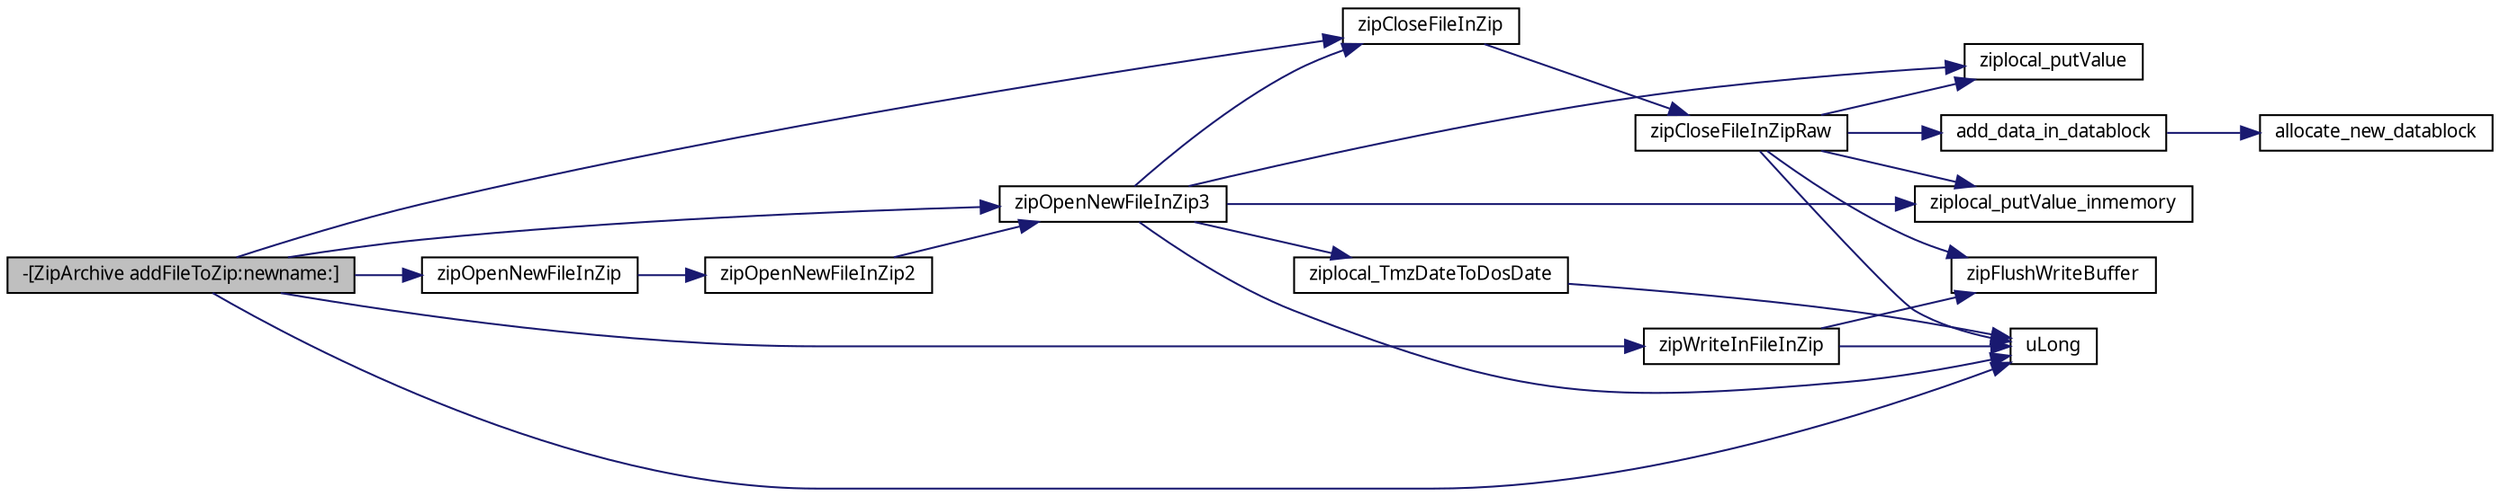 digraph G
{
  edge [fontname="FreeSans.ttf",fontsize="10",labelfontname="FreeSans.ttf",labelfontsize="10"];
  node [fontname="FreeSans.ttf",fontsize="10",shape=record];
  rankdir=LR;
  Node1 [label="-[ZipArchive addFileToZip:newname:]",height=0.2,width=0.4,color="black", fillcolor="grey75", style="filled" fontcolor="black"];
  Node1 -> Node2 [color="midnightblue",fontsize="10",style="solid",fontname="FreeSans.ttf"];
  Node2 [label="uLong",height=0.2,width=0.4,color="black", fillcolor="white", style="filled",URL="$ioapi_8h.html#a50e9e9d5c30e481de822ad68fe537986"];
  Node1 -> Node3 [color="midnightblue",fontsize="10",style="solid",fontname="FreeSans.ttf"];
  Node3 [label="zipCloseFileInZip",height=0.2,width=0.4,color="black", fillcolor="white", style="filled",URL="$zip_8c.html#ae470f753aef4cffe4f77a5ec2bcfbde1"];
  Node3 -> Node4 [color="midnightblue",fontsize="10",style="solid",fontname="FreeSans.ttf"];
  Node4 [label="zipCloseFileInZipRaw",height=0.2,width=0.4,color="black", fillcolor="white", style="filled",URL="$zip_8c.html#a43fe6f36cef62c7f34c0fdb4c8288b87"];
  Node4 -> Node5 [color="midnightblue",fontsize="10",style="solid",fontname="FreeSans.ttf"];
  Node5 [label="add_data_in_datablock",height=0.2,width=0.4,color="black", fillcolor="white", style="filled",URL="$zip_8c.html#af411f447b40db1fad258dee3b786ccc1"];
  Node5 -> Node6 [color="midnightblue",fontsize="10",style="solid",fontname="FreeSans.ttf"];
  Node6 [label="allocate_new_datablock",height=0.2,width=0.4,color="black", fillcolor="white", style="filled",URL="$zip_8c.html#a86c6b1ea8228286351584adc3d47b07c"];
  Node4 -> Node2 [color="midnightblue",fontsize="10",style="solid",fontname="FreeSans.ttf"];
  Node4 -> Node7 [color="midnightblue",fontsize="10",style="solid",fontname="FreeSans.ttf"];
  Node7 [label="zipFlushWriteBuffer",height=0.2,width=0.4,color="black", fillcolor="white", style="filled",URL="$zip_8c.html#aadb3c186982cb10b9e1fd03953752abd"];
  Node4 -> Node8 [color="midnightblue",fontsize="10",style="solid",fontname="FreeSans.ttf"];
  Node8 [label="ziplocal_putValue",height=0.2,width=0.4,color="black", fillcolor="white", style="filled",URL="$zip_8c.html#a0217cc99e344c701c36e2eb05a9f2682"];
  Node4 -> Node9 [color="midnightblue",fontsize="10",style="solid",fontname="FreeSans.ttf"];
  Node9 [label="ziplocal_putValue_inmemory",height=0.2,width=0.4,color="black", fillcolor="white", style="filled",URL="$zip_8c.html#a9f480c0301d8b8421c4f236ddd0d96f3"];
  Node1 -> Node10 [color="midnightblue",fontsize="10",style="solid",fontname="FreeSans.ttf"];
  Node10 [label="zipOpenNewFileInZip",height=0.2,width=0.4,color="black", fillcolor="white", style="filled",URL="$zip_8c.html#a14cf664b19f00f41f6865a7c3173e973"];
  Node10 -> Node11 [color="midnightblue",fontsize="10",style="solid",fontname="FreeSans.ttf"];
  Node11 [label="zipOpenNewFileInZip2",height=0.2,width=0.4,color="black", fillcolor="white", style="filled",URL="$zip_8c.html#ae3c822f7ddf7c351e7a6c633ed1590d4"];
  Node11 -> Node12 [color="midnightblue",fontsize="10",style="solid",fontname="FreeSans.ttf"];
  Node12 [label="zipOpenNewFileInZip3",height=0.2,width=0.4,color="black", fillcolor="white", style="filled",URL="$zip_8c.html#a6b17cc2fa173054a156218befe2b31f5"];
  Node12 -> Node2 [color="midnightblue",fontsize="10",style="solid",fontname="FreeSans.ttf"];
  Node12 -> Node3 [color="midnightblue",fontsize="10",style="solid",fontname="FreeSans.ttf"];
  Node12 -> Node8 [color="midnightblue",fontsize="10",style="solid",fontname="FreeSans.ttf"];
  Node12 -> Node9 [color="midnightblue",fontsize="10",style="solid",fontname="FreeSans.ttf"];
  Node12 -> Node13 [color="midnightblue",fontsize="10",style="solid",fontname="FreeSans.ttf"];
  Node13 [label="ziplocal_TmzDateToDosDate",height=0.2,width=0.4,color="black", fillcolor="white", style="filled",URL="$zip_8c.html#ade96cb6f6a8e958347d2416c6825296c"];
  Node13 -> Node2 [color="midnightblue",fontsize="10",style="solid",fontname="FreeSans.ttf"];
  Node1 -> Node12 [color="midnightblue",fontsize="10",style="solid",fontname="FreeSans.ttf"];
  Node1 -> Node14 [color="midnightblue",fontsize="10",style="solid",fontname="FreeSans.ttf"];
  Node14 [label="zipWriteInFileInZip",height=0.2,width=0.4,color="black", fillcolor="white", style="filled",URL="$zip_8c.html#aaffa2f0481089a2d4ddcef60132687ae"];
  Node14 -> Node2 [color="midnightblue",fontsize="10",style="solid",fontname="FreeSans.ttf"];
  Node14 -> Node7 [color="midnightblue",fontsize="10",style="solid",fontname="FreeSans.ttf"];
}
